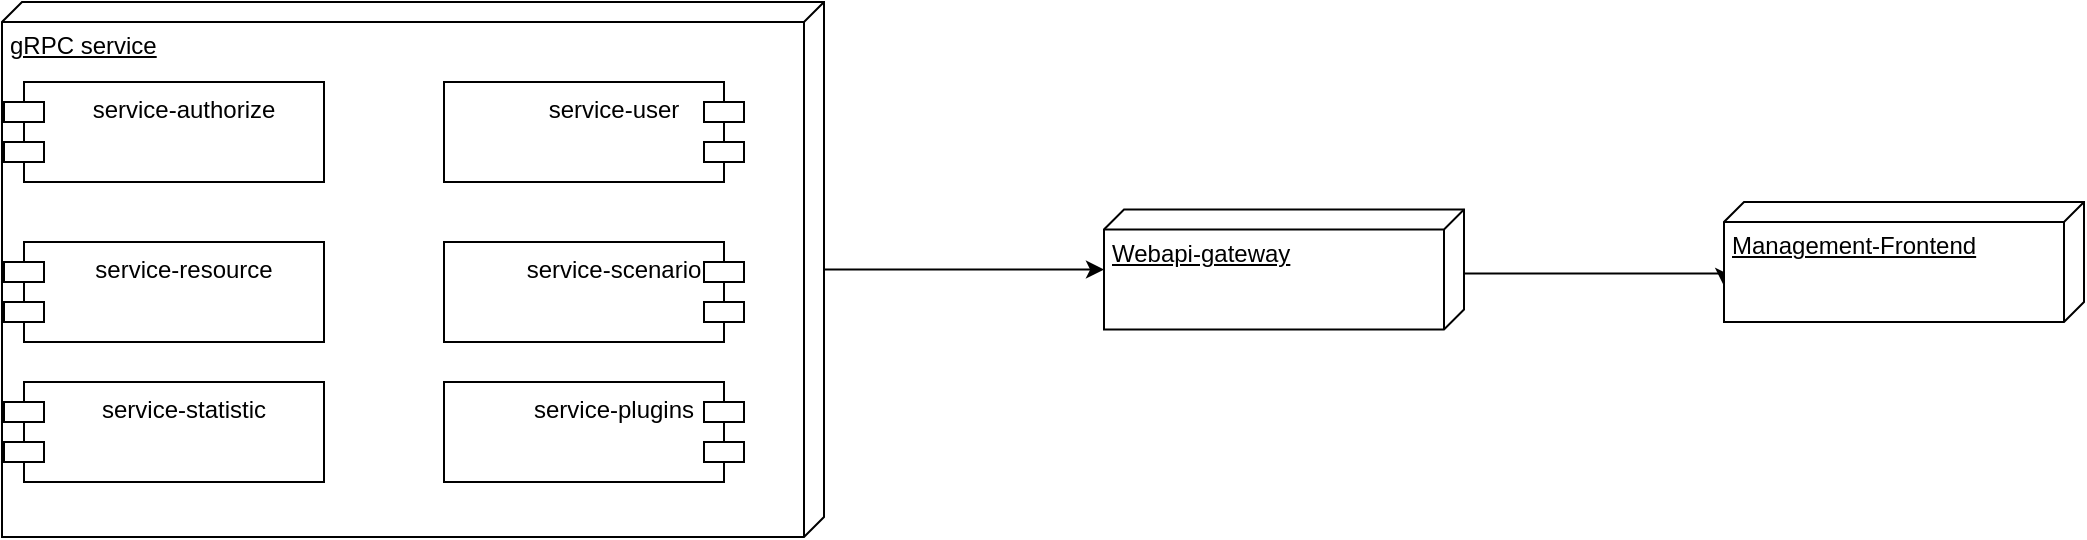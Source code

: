 <mxfile version="16.0.3" type="github">
  <diagram id="fiPleGOpcvjX0DgS8bl5" name="Page-1">
    <mxGraphModel dx="1426" dy="712" grid="1" gridSize="10" guides="1" tooltips="1" connect="1" arrows="1" fold="1" page="1" pageScale="1" pageWidth="827" pageHeight="1169" math="0" shadow="0">
      <root>
        <mxCell id="0" />
        <mxCell id="1" parent="0" />
        <mxCell id="HHzTLk70tVvbZ5FQG1CH-14" style="edgeStyle=orthogonalEdgeStyle;rounded=0;orthogonalLoop=1;jettySize=auto;html=1;" edge="1" parent="1" source="HHzTLk70tVvbZ5FQG1CH-1" target="HHzTLk70tVvbZ5FQG1CH-12">
          <mxGeometry relative="1" as="geometry" />
        </mxCell>
        <mxCell id="HHzTLk70tVvbZ5FQG1CH-1" value="gRPC service" style="verticalAlign=top;align=left;spacingTop=8;spacingLeft=2;spacingRight=12;shape=cube;size=10;direction=south;fontStyle=4;html=1;" vertex="1" parent="1">
          <mxGeometry x="179" y="300" width="411" height="267.5" as="geometry" />
        </mxCell>
        <mxCell id="HHzTLk70tVvbZ5FQG1CH-2" value="service-authorize" style="shape=module;align=left;spacingLeft=20;align=center;verticalAlign=top;" vertex="1" parent="1">
          <mxGeometry x="180" y="340" width="160" height="50" as="geometry" />
        </mxCell>
        <mxCell id="HHzTLk70tVvbZ5FQG1CH-5" value="service-resource&#xa;" style="shape=module;align=left;spacingLeft=20;align=center;verticalAlign=top;" vertex="1" parent="1">
          <mxGeometry x="180" y="420" width="160" height="50" as="geometry" />
        </mxCell>
        <mxCell id="HHzTLk70tVvbZ5FQG1CH-7" value="service-plugins" style="shape=module;align=left;spacingLeft=20;align=center;verticalAlign=top;direction=west;" vertex="1" parent="1">
          <mxGeometry x="400" y="490" width="150" height="50" as="geometry" />
        </mxCell>
        <mxCell id="HHzTLk70tVvbZ5FQG1CH-8" value="service-statistic" style="shape=module;align=left;spacingLeft=20;align=center;verticalAlign=top;" vertex="1" parent="1">
          <mxGeometry x="180" y="490" width="160" height="50" as="geometry" />
        </mxCell>
        <mxCell id="HHzTLk70tVvbZ5FQG1CH-9" value="service-scenario" style="shape=module;align=left;spacingLeft=20;align=center;verticalAlign=top;direction=west;" vertex="1" parent="1">
          <mxGeometry x="400" y="420" width="150" height="50" as="geometry" />
        </mxCell>
        <mxCell id="HHzTLk70tVvbZ5FQG1CH-10" value="service-user" style="shape=module;align=left;spacingLeft=20;align=center;verticalAlign=top;direction=west;" vertex="1" parent="1">
          <mxGeometry x="400" y="340" width="150" height="50" as="geometry" />
        </mxCell>
        <mxCell id="HHzTLk70tVvbZ5FQG1CH-15" style="edgeStyle=orthogonalEdgeStyle;rounded=0;orthogonalLoop=1;jettySize=auto;html=1;entryX=0;entryY=0;entryDx=40;entryDy=180;entryPerimeter=0;" edge="1" parent="1">
          <mxGeometry relative="1" as="geometry">
            <mxPoint x="910" y="435.8" as="sourcePoint" />
            <mxPoint x="1040" y="442" as="targetPoint" />
            <Array as="points">
              <mxPoint x="1040" y="436" />
            </Array>
          </mxGeometry>
        </mxCell>
        <mxCell id="HHzTLk70tVvbZ5FQG1CH-12" value="Webapi-gateway&lt;br&gt;" style="verticalAlign=top;align=left;spacingTop=8;spacingLeft=2;spacingRight=12;shape=cube;size=10;direction=south;fontStyle=4;html=1;" vertex="1" parent="1">
          <mxGeometry x="730" y="403.75" width="180" height="60" as="geometry" />
        </mxCell>
        <mxCell id="HHzTLk70tVvbZ5FQG1CH-13" value="Management-Frontend&lt;br&gt;" style="verticalAlign=top;align=left;spacingTop=8;spacingLeft=2;spacingRight=12;shape=cube;size=10;direction=south;fontStyle=4;html=1;" vertex="1" parent="1">
          <mxGeometry x="1040" y="400" width="180" height="60" as="geometry" />
        </mxCell>
      </root>
    </mxGraphModel>
  </diagram>
</mxfile>
